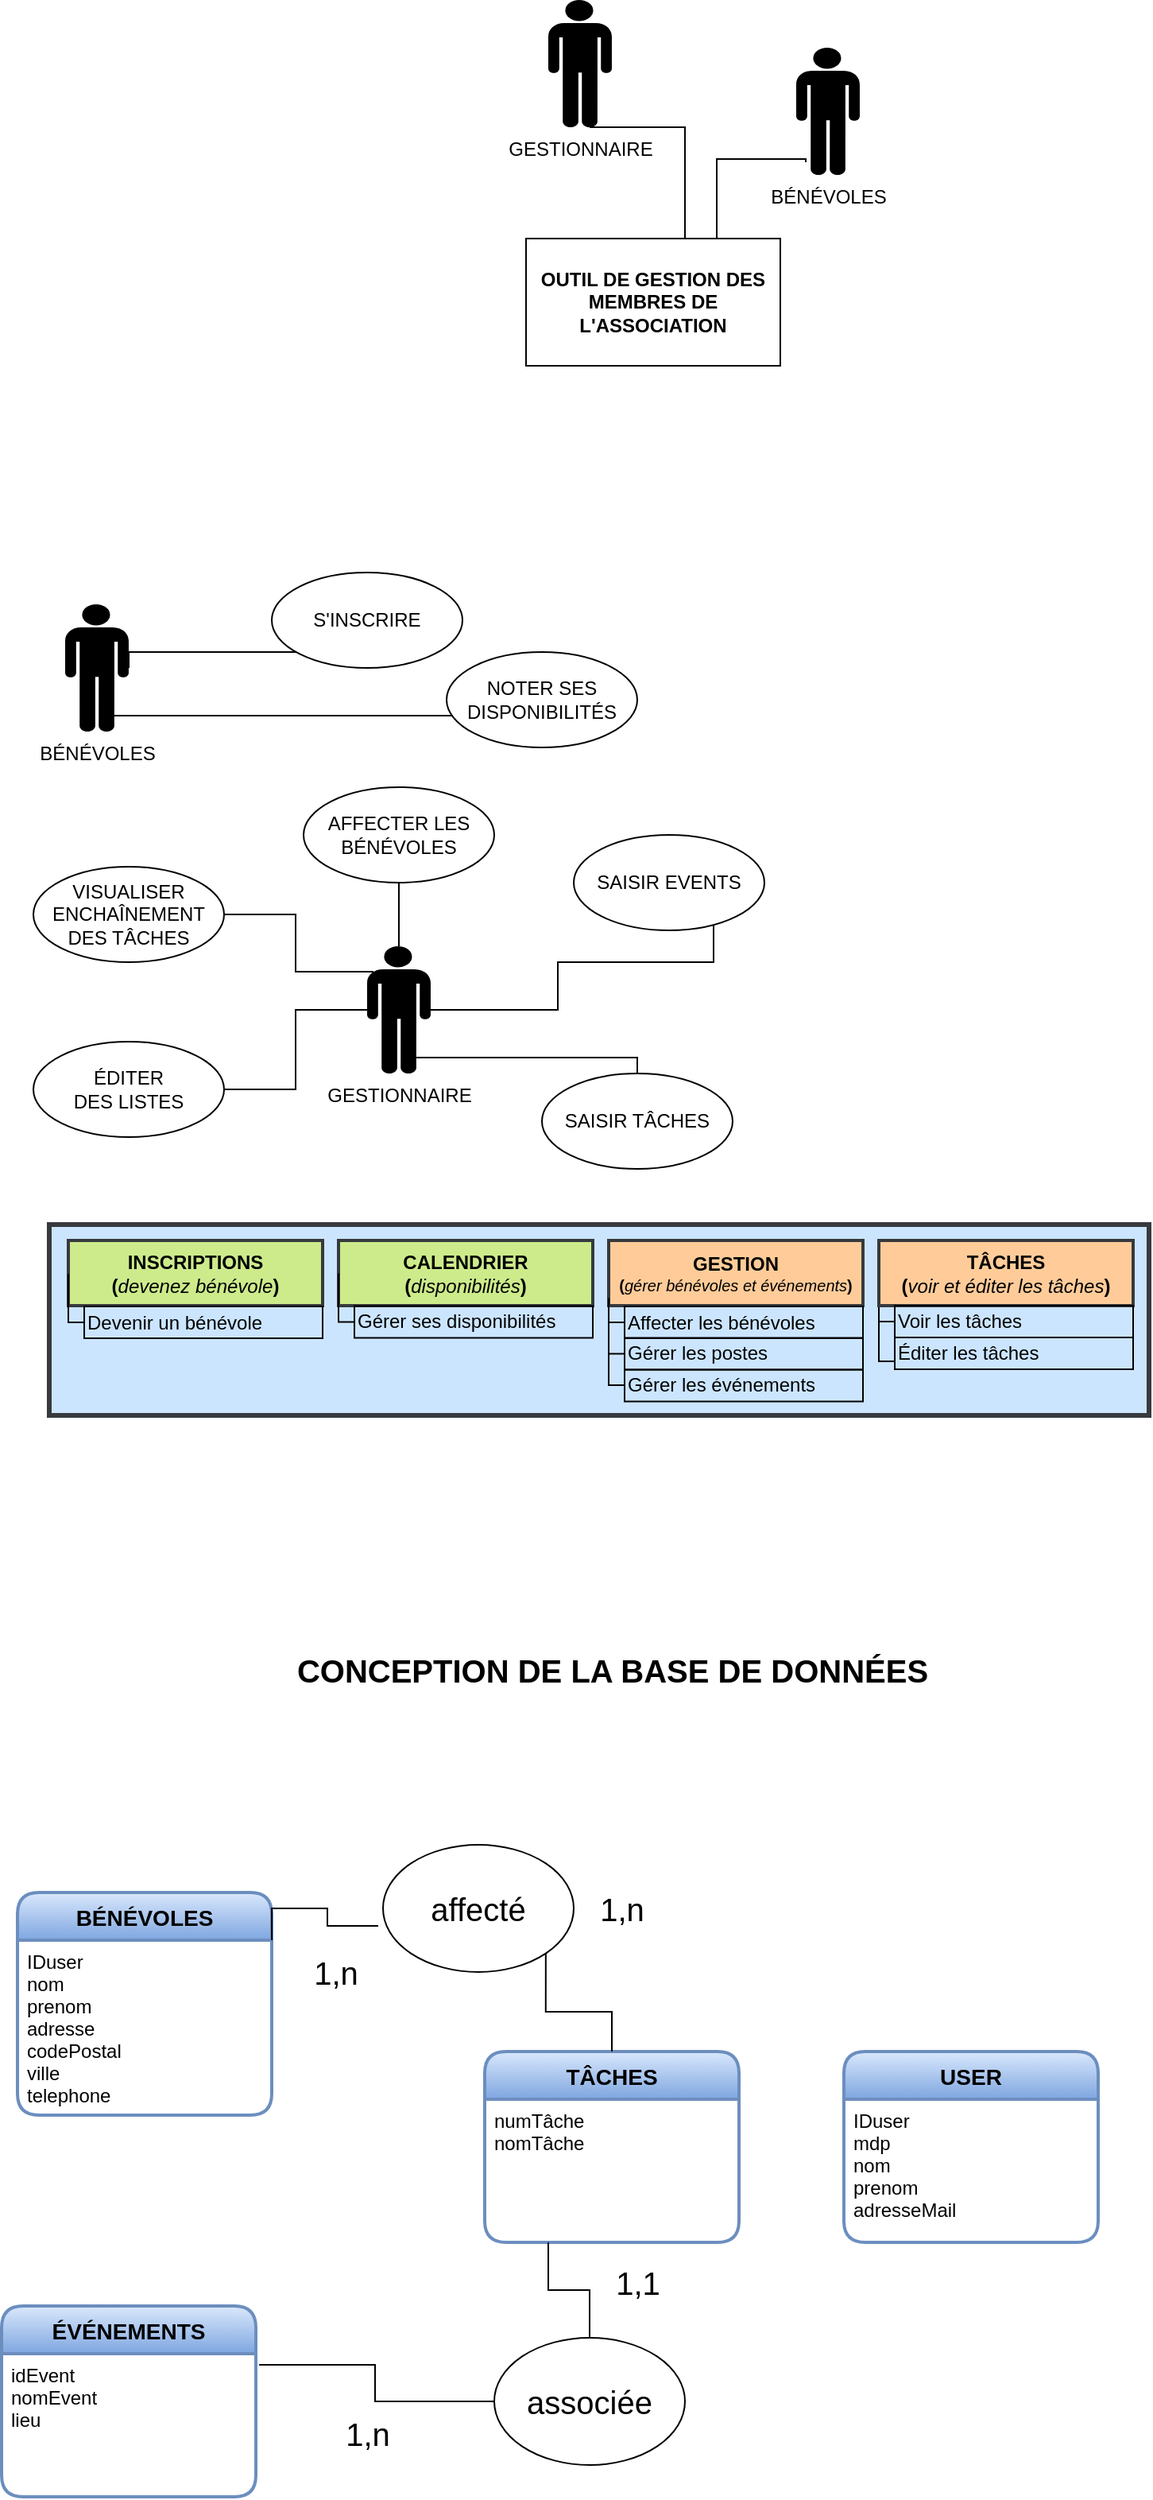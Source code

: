 <mxfile version="15.5.2" type="github">
  <diagram id="C5RBs43oDa-KdzZeNtuy" name="Page-1">
    <mxGraphModel dx="1038" dy="534" grid="1" gridSize="10" guides="1" tooltips="1" connect="1" arrows="1" fold="1" page="1" pageScale="1" pageWidth="827" pageHeight="1169" math="0" shadow="0">
      <root>
        <mxCell id="WIyWlLk6GJQsqaUBKTNV-0" />
        <mxCell id="WIyWlLk6GJQsqaUBKTNV-1" parent="WIyWlLk6GJQsqaUBKTNV-0" />
        <mxCell id="_pYosGrHa2MGI-XEjOZO-3" value="&lt;b&gt;OUTIL DE GESTION DES MEMBRES DE L&#39;ASSOCIATION&lt;/b&gt;" style="whiteSpace=wrap;html=1;" parent="WIyWlLk6GJQsqaUBKTNV-1" vertex="1">
          <mxGeometry x="360" y="240" width="160" height="80" as="geometry" />
        </mxCell>
        <mxCell id="_pYosGrHa2MGI-XEjOZO-16" style="edgeStyle=orthogonalEdgeStyle;rounded=0;orthogonalLoop=1;jettySize=auto;html=1;exitX=0.65;exitY=1;exitDx=0;exitDy=0;exitPerimeter=0;entryX=0.625;entryY=0;entryDx=0;entryDy=0;entryPerimeter=0;endArrow=none;endFill=0;" parent="WIyWlLk6GJQsqaUBKTNV-1" source="_pYosGrHa2MGI-XEjOZO-8" target="_pYosGrHa2MGI-XEjOZO-3" edge="1">
          <mxGeometry relative="1" as="geometry">
            <Array as="points">
              <mxPoint x="460" y="170" />
            </Array>
          </mxGeometry>
        </mxCell>
        <mxCell id="_pYosGrHa2MGI-XEjOZO-8" value="GESTIONNAIRE" style="shape=mxgraph.signs.people.man_1;html=1;pointerEvents=1;fillColor=#000000;strokeColor=none;verticalLabelPosition=bottom;verticalAlign=top;align=center;sketch=0;" parent="WIyWlLk6GJQsqaUBKTNV-1" vertex="1">
          <mxGeometry x="374" y="90" width="40" height="80" as="geometry" />
        </mxCell>
        <mxCell id="_pYosGrHa2MGI-XEjOZO-14" style="edgeStyle=orthogonalEdgeStyle;rounded=0;orthogonalLoop=1;jettySize=auto;html=1;exitX=0.15;exitY=0.9;exitDx=0;exitDy=0;exitPerimeter=0;entryX=0.75;entryY=0;entryDx=0;entryDy=0;endArrow=none;endFill=0;" parent="WIyWlLk6GJQsqaUBKTNV-1" target="_pYosGrHa2MGI-XEjOZO-3" edge="1" source="_pYosGrHa2MGI-XEjOZO-24">
          <mxGeometry relative="1" as="geometry">
            <mxPoint x="534" y="190" as="sourcePoint" />
            <Array as="points">
              <mxPoint x="536" y="190" />
              <mxPoint x="480" y="190" />
            </Array>
          </mxGeometry>
        </mxCell>
        <mxCell id="_pYosGrHa2MGI-XEjOZO-35" style="edgeStyle=orthogonalEdgeStyle;rounded=0;orthogonalLoop=1;jettySize=auto;html=1;exitX=0.65;exitY=1;exitDx=0;exitDy=0;exitPerimeter=0;endArrow=none;endFill=0;" parent="WIyWlLk6GJQsqaUBKTNV-1" source="_pYosGrHa2MGI-XEjOZO-23" target="_pYosGrHa2MGI-XEjOZO-33" edge="1">
          <mxGeometry relative="1" as="geometry">
            <Array as="points">
              <mxPoint x="286" y="755" />
              <mxPoint x="430" y="755" />
            </Array>
          </mxGeometry>
        </mxCell>
        <mxCell id="_pYosGrHa2MGI-XEjOZO-36" style="edgeStyle=orthogonalEdgeStyle;rounded=0;orthogonalLoop=1;jettySize=auto;html=1;exitX=1;exitY=0.5;exitDx=0;exitDy=0;exitPerimeter=0;entryX=0;entryY=0;entryDx=0;entryDy=0;endArrow=none;endFill=0;" parent="WIyWlLk6GJQsqaUBKTNV-1" source="_pYosGrHa2MGI-XEjOZO-23" target="_pYosGrHa2MGI-XEjOZO-32" edge="1">
          <mxGeometry relative="1" as="geometry">
            <Array as="points">
              <mxPoint x="380" y="725" />
              <mxPoint x="380" y="695" />
              <mxPoint x="478" y="695" />
              <mxPoint x="478" y="624" />
            </Array>
          </mxGeometry>
        </mxCell>
        <mxCell id="_pYosGrHa2MGI-XEjOZO-39" style="edgeStyle=orthogonalEdgeStyle;rounded=0;orthogonalLoop=1;jettySize=auto;html=1;exitX=0.5;exitY=0;exitDx=0;exitDy=0;exitPerimeter=0;endArrow=none;endFill=0;entryX=0.5;entryY=1;entryDx=0;entryDy=0;" parent="WIyWlLk6GJQsqaUBKTNV-1" source="_pYosGrHa2MGI-XEjOZO-23" target="_pYosGrHa2MGI-XEjOZO-38" edge="1">
          <mxGeometry relative="1" as="geometry">
            <mxPoint x="280" y="655" as="targetPoint" />
          </mxGeometry>
        </mxCell>
        <mxCell id="_pYosGrHa2MGI-XEjOZO-42" style="edgeStyle=orthogonalEdgeStyle;rounded=0;orthogonalLoop=1;jettySize=auto;html=1;exitX=0.1;exitY=0.2;exitDx=0;exitDy=0;exitPerimeter=0;entryX=1;entryY=0.5;entryDx=0;entryDy=0;endArrow=none;endFill=0;" parent="WIyWlLk6GJQsqaUBKTNV-1" source="_pYosGrHa2MGI-XEjOZO-23" target="_pYosGrHa2MGI-XEjOZO-40" edge="1">
          <mxGeometry relative="1" as="geometry" />
        </mxCell>
        <mxCell id="_pYosGrHa2MGI-XEjOZO-43" style="edgeStyle=orthogonalEdgeStyle;rounded=0;orthogonalLoop=1;jettySize=auto;html=1;exitX=0;exitY=0.5;exitDx=0;exitDy=0;exitPerimeter=0;endArrow=none;endFill=0;" parent="WIyWlLk6GJQsqaUBKTNV-1" source="_pYosGrHa2MGI-XEjOZO-23" target="_pYosGrHa2MGI-XEjOZO-41" edge="1">
          <mxGeometry relative="1" as="geometry" />
        </mxCell>
        <mxCell id="_pYosGrHa2MGI-XEjOZO-23" value="GESTIONNAIRE" style="shape=mxgraph.signs.people.man_1;html=1;pointerEvents=1;fillColor=#000000;strokeColor=none;verticalLabelPosition=bottom;verticalAlign=top;align=center;sketch=0;" parent="WIyWlLk6GJQsqaUBKTNV-1" vertex="1">
          <mxGeometry x="260" y="685" width="40" height="80" as="geometry" />
        </mxCell>
        <mxCell id="_pYosGrHa2MGI-XEjOZO-24" value="BÉNÉVOLES" style="shape=mxgraph.signs.people.man_1;html=1;pointerEvents=1;fillColor=#000000;strokeColor=none;verticalLabelPosition=bottom;verticalAlign=top;align=center;sketch=0;" parent="WIyWlLk6GJQsqaUBKTNV-1" vertex="1">
          <mxGeometry x="530" y="120" width="40" height="80" as="geometry" />
        </mxCell>
        <mxCell id="_pYosGrHa2MGI-XEjOZO-28" style="edgeStyle=orthogonalEdgeStyle;rounded=0;orthogonalLoop=1;jettySize=auto;html=1;exitX=1;exitY=0.5;exitDx=0;exitDy=0;exitPerimeter=0;entryX=0;entryY=1;entryDx=0;entryDy=0;endArrow=none;endFill=0;" parent="WIyWlLk6GJQsqaUBKTNV-1" source="_pYosGrHa2MGI-XEjOZO-25" target="_pYosGrHa2MGI-XEjOZO-26" edge="1">
          <mxGeometry relative="1" as="geometry">
            <Array as="points">
              <mxPoint x="110" y="500" />
              <mxPoint x="223" y="500" />
              <mxPoint x="223" y="501" />
            </Array>
          </mxGeometry>
        </mxCell>
        <mxCell id="_pYosGrHa2MGI-XEjOZO-29" style="edgeStyle=orthogonalEdgeStyle;rounded=0;orthogonalLoop=1;jettySize=auto;html=1;exitX=0.65;exitY=1;exitDx=0;exitDy=0;exitPerimeter=0;endArrow=none;endFill=0;" parent="WIyWlLk6GJQsqaUBKTNV-1" source="_pYosGrHa2MGI-XEjOZO-25" edge="1">
          <mxGeometry relative="1" as="geometry">
            <mxPoint x="360" y="500" as="targetPoint" />
            <Array as="points">
              <mxPoint x="96" y="540" />
              <mxPoint x="360" y="540" />
            </Array>
          </mxGeometry>
        </mxCell>
        <mxCell id="_pYosGrHa2MGI-XEjOZO-25" value="BÉNÉVOLES" style="shape=mxgraph.signs.people.man_1;html=1;pointerEvents=1;fillColor=#000000;strokeColor=none;verticalLabelPosition=bottom;verticalAlign=top;align=center;sketch=0;" parent="WIyWlLk6GJQsqaUBKTNV-1" vertex="1">
          <mxGeometry x="70" y="470" width="40" height="80" as="geometry" />
        </mxCell>
        <mxCell id="_pYosGrHa2MGI-XEjOZO-26" value="S&#39;INSCRIRE" style="ellipse;whiteSpace=wrap;html=1;" parent="WIyWlLk6GJQsqaUBKTNV-1" vertex="1">
          <mxGeometry x="200" y="450" width="120" height="60" as="geometry" />
        </mxCell>
        <mxCell id="_pYosGrHa2MGI-XEjOZO-27" value="&lt;div&gt;NOTER SES&lt;/div&gt;&lt;div&gt;DISPONIBILITÉS&lt;br&gt;&lt;/div&gt;" style="ellipse;whiteSpace=wrap;html=1;" parent="WIyWlLk6GJQsqaUBKTNV-1" vertex="1">
          <mxGeometry x="310" y="500" width="120" height="60" as="geometry" />
        </mxCell>
        <mxCell id="_pYosGrHa2MGI-XEjOZO-32" value="SAISIR EVENTS" style="ellipse;whiteSpace=wrap;html=1;" parent="WIyWlLk6GJQsqaUBKTNV-1" vertex="1">
          <mxGeometry x="390" y="615" width="120" height="60" as="geometry" />
        </mxCell>
        <mxCell id="_pYosGrHa2MGI-XEjOZO-33" value="&lt;div&gt;SAISIR TÂCHES&lt;/div&gt;" style="ellipse;whiteSpace=wrap;html=1;" parent="WIyWlLk6GJQsqaUBKTNV-1" vertex="1">
          <mxGeometry x="370" y="765" width="120" height="60" as="geometry" />
        </mxCell>
        <mxCell id="_pYosGrHa2MGI-XEjOZO-38" value="&lt;div&gt;AFFECTER LES&lt;/div&gt;&lt;div&gt;BÉNÉVOLES&lt;br&gt;&lt;/div&gt;" style="ellipse;whiteSpace=wrap;html=1;" parent="WIyWlLk6GJQsqaUBKTNV-1" vertex="1">
          <mxGeometry x="220" y="585" width="120" height="60" as="geometry" />
        </mxCell>
        <mxCell id="_pYosGrHa2MGI-XEjOZO-40" value="&lt;div&gt;VISUALISER&lt;/div&gt;&lt;div&gt;ENCHAÎNEMENT&lt;/div&gt;&lt;div&gt;DES TÂCHES&lt;/div&gt;" style="ellipse;whiteSpace=wrap;html=1;" parent="WIyWlLk6GJQsqaUBKTNV-1" vertex="1">
          <mxGeometry x="50" y="635" width="120" height="60" as="geometry" />
        </mxCell>
        <mxCell id="_pYosGrHa2MGI-XEjOZO-41" value="&lt;div&gt;ÉDITER&lt;/div&gt;&lt;div&gt;DES LISTES&lt;br&gt;&lt;/div&gt;" style="ellipse;whiteSpace=wrap;html=1;" parent="WIyWlLk6GJQsqaUBKTNV-1" vertex="1">
          <mxGeometry x="50" y="745" width="120" height="60" as="geometry" />
        </mxCell>
        <mxCell id="_pYosGrHa2MGI-XEjOZO-44" value="" style="whiteSpace=wrap;html=1;fillColor=#cce5ff;strokeColor=#36393d;strokeWidth=3;" parent="WIyWlLk6GJQsqaUBKTNV-1" vertex="1">
          <mxGeometry x="60" y="860" width="692" height="120" as="geometry" />
        </mxCell>
        <mxCell id="_pYosGrHa2MGI-XEjOZO-80" style="edgeStyle=orthogonalEdgeStyle;rounded=0;orthogonalLoop=1;jettySize=auto;html=1;exitX=0;exitY=0.75;exitDx=0;exitDy=0;entryX=0;entryY=0.5;entryDx=0;entryDy=0;endArrow=none;endFill=0;" parent="WIyWlLk6GJQsqaUBKTNV-1" source="_pYosGrHa2MGI-XEjOZO-55" target="_pYosGrHa2MGI-XEjOZO-74" edge="1">
          <mxGeometry relative="1" as="geometry">
            <Array as="points">
              <mxPoint x="412" y="922" />
            </Array>
          </mxGeometry>
        </mxCell>
        <mxCell id="_pYosGrHa2MGI-XEjOZO-55" value="&lt;div&gt;&lt;b&gt;GESTION&lt;/b&gt;&lt;/div&gt;&lt;div style=&quot;font-size: 10px&quot;&gt;&lt;b&gt;(&lt;/b&gt;&lt;i&gt;gérer bénévoles et événements&lt;/i&gt;&lt;b&gt;)&lt;/b&gt;&lt;br&gt;&lt;/div&gt;" style="whiteSpace=wrap;html=1;fillColor=#ffcc99;strokeColor=#36393d;strokeWidth=2;" parent="WIyWlLk6GJQsqaUBKTNV-1" vertex="1">
          <mxGeometry x="412" y="870" width="160" height="41" as="geometry" />
        </mxCell>
        <mxCell id="_pYosGrHa2MGI-XEjOZO-65" style="edgeStyle=orthogonalEdgeStyle;rounded=0;orthogonalLoop=1;jettySize=auto;html=1;entryX=0;entryY=0.75;entryDx=0;entryDy=0;endArrow=none;endFill=0;exitX=0;exitY=1;exitDx=0;exitDy=0;" parent="WIyWlLk6GJQsqaUBKTNV-1" source="_pYosGrHa2MGI-XEjOZO-57" target="_pYosGrHa2MGI-XEjOZO-62" edge="1">
          <mxGeometry relative="1" as="geometry">
            <Array as="points">
              <mxPoint x="582" y="946" />
            </Array>
          </mxGeometry>
        </mxCell>
        <mxCell id="_pYosGrHa2MGI-XEjOZO-67" style="edgeStyle=orthogonalEdgeStyle;rounded=0;orthogonalLoop=1;jettySize=auto;html=1;exitX=0;exitY=1;exitDx=0;exitDy=0;entryX=0;entryY=0.5;entryDx=0;entryDy=0;endArrow=none;endFill=0;" parent="WIyWlLk6GJQsqaUBKTNV-1" source="_pYosGrHa2MGI-XEjOZO-57" target="_pYosGrHa2MGI-XEjOZO-61" edge="1">
          <mxGeometry relative="1" as="geometry" />
        </mxCell>
        <mxCell id="_pYosGrHa2MGI-XEjOZO-68" style="edgeStyle=orthogonalEdgeStyle;rounded=0;orthogonalLoop=1;jettySize=auto;html=1;exitX=0;exitY=0.5;exitDx=0;exitDy=0;entryX=0;entryY=0.5;entryDx=0;entryDy=0;endArrow=none;endFill=0;" parent="WIyWlLk6GJQsqaUBKTNV-1" source="_pYosGrHa2MGI-XEjOZO-57" target="_pYosGrHa2MGI-XEjOZO-61" edge="1">
          <mxGeometry relative="1" as="geometry">
            <Array as="points">
              <mxPoint x="582" y="921" />
            </Array>
          </mxGeometry>
        </mxCell>
        <mxCell id="_pYosGrHa2MGI-XEjOZO-57" value="&lt;div&gt;&lt;b&gt;TÂCHES&lt;/b&gt;&lt;/div&gt;&lt;div&gt;&lt;b&gt;(&lt;/b&gt;&lt;i&gt;voir et éditer les tâches&lt;/i&gt;&lt;b&gt;)&lt;/b&gt;&lt;br&gt;&lt;/div&gt;" style="whiteSpace=wrap;html=1;fillColor=#ffcc99;strokeColor=#36393d;strokeWidth=2;" parent="WIyWlLk6GJQsqaUBKTNV-1" vertex="1">
          <mxGeometry x="582" y="870" width="160" height="41" as="geometry" />
        </mxCell>
        <mxCell id="_pYosGrHa2MGI-XEjOZO-58" value="&lt;div&gt;&lt;b&gt;INSCRIPTIONS&lt;/b&gt;&lt;/div&gt;&lt;div&gt;&lt;b&gt;(&lt;/b&gt;&lt;i&gt;devenez bénévole&lt;/i&gt;&lt;b&gt;)&lt;/b&gt;&lt;br&gt;&lt;b&gt;&lt;/b&gt;&lt;/div&gt;" style="whiteSpace=wrap;html=1;fillColor=#cdeb8b;strokeColor=#36393d;strokeWidth=2;" parent="WIyWlLk6GJQsqaUBKTNV-1" vertex="1">
          <mxGeometry x="72" y="870" width="160" height="41" as="geometry" />
        </mxCell>
        <mxCell id="_pYosGrHa2MGI-XEjOZO-59" value="&lt;div&gt;&lt;b&gt;CALENDRIER&lt;/b&gt;&lt;/div&gt;&lt;div&gt;&lt;b&gt;(&lt;/b&gt;&lt;i&gt;disponibilités&lt;/i&gt;&lt;b&gt;)&lt;/b&gt;&lt;br&gt;&lt;b&gt;&lt;/b&gt;&lt;/div&gt;" style="whiteSpace=wrap;html=1;fillColor=#cdeb8b;strokeColor=#36393d;strokeWidth=2;" parent="WIyWlLk6GJQsqaUBKTNV-1" vertex="1">
          <mxGeometry x="242" y="870" width="160" height="41" as="geometry" />
        </mxCell>
        <mxCell id="_pYosGrHa2MGI-XEjOZO-61" value="Voir les tâches" style="whiteSpace=wrap;html=1;fillColor=none;strokeWidth=1;align=left;" parent="WIyWlLk6GJQsqaUBKTNV-1" vertex="1">
          <mxGeometry x="592" y="911" width="150" height="20" as="geometry" />
        </mxCell>
        <mxCell id="_pYosGrHa2MGI-XEjOZO-62" value="&lt;div&gt;Éditer les tâches&lt;br&gt;&lt;/div&gt;" style="whiteSpace=wrap;html=1;fillColor=none;strokeWidth=1;align=left;" parent="WIyWlLk6GJQsqaUBKTNV-1" vertex="1">
          <mxGeometry x="592" y="931" width="150" height="20" as="geometry" />
        </mxCell>
        <mxCell id="_pYosGrHa2MGI-XEjOZO-72" style="edgeStyle=orthogonalEdgeStyle;rounded=0;orthogonalLoop=1;jettySize=auto;html=1;exitX=0;exitY=0.5;exitDx=0;exitDy=0;entryX=0;entryY=0.5;entryDx=0;entryDy=0;endArrow=none;endFill=0;" parent="WIyWlLk6GJQsqaUBKTNV-1" target="_pYosGrHa2MGI-XEjOZO-73" edge="1">
          <mxGeometry relative="1" as="geometry">
            <mxPoint x="242" y="890.75" as="sourcePoint" />
            <Array as="points">
              <mxPoint x="242" y="921.25" />
            </Array>
          </mxGeometry>
        </mxCell>
        <mxCell id="_pYosGrHa2MGI-XEjOZO-73" value="Gérer ses disponibilités" style="whiteSpace=wrap;html=1;fillColor=none;strokeWidth=1;align=left;" parent="WIyWlLk6GJQsqaUBKTNV-1" vertex="1">
          <mxGeometry x="252" y="911.25" width="150" height="20" as="geometry" />
        </mxCell>
        <mxCell id="_pYosGrHa2MGI-XEjOZO-74" value="Affecter les bénévoles" style="whiteSpace=wrap;html=1;fillColor=none;strokeWidth=1;align=left;" parent="WIyWlLk6GJQsqaUBKTNV-1" vertex="1">
          <mxGeometry x="422" y="911.5" width="150" height="20" as="geometry" />
        </mxCell>
        <mxCell id="_pYosGrHa2MGI-XEjOZO-77" style="edgeStyle=orthogonalEdgeStyle;rounded=0;orthogonalLoop=1;jettySize=auto;html=1;entryX=0;entryY=0.75;entryDx=0;entryDy=0;endArrow=none;endFill=0;exitX=0;exitY=1;exitDx=0;exitDy=0;" parent="WIyWlLk6GJQsqaUBKTNV-1" edge="1">
          <mxGeometry relative="1" as="geometry">
            <mxPoint x="412" y="906.25" as="sourcePoint" />
            <Array as="points">
              <mxPoint x="412" y="941.25" />
            </Array>
            <mxPoint x="422" y="941.25" as="targetPoint" />
          </mxGeometry>
        </mxCell>
        <mxCell id="_pYosGrHa2MGI-XEjOZO-78" value="Gérer les postes" style="whiteSpace=wrap;html=1;fillColor=none;strokeWidth=1;align=left;" parent="WIyWlLk6GJQsqaUBKTNV-1" vertex="1">
          <mxGeometry x="422" y="931.25" width="150" height="20" as="geometry" />
        </mxCell>
        <mxCell id="_pYosGrHa2MGI-XEjOZO-81" style="edgeStyle=orthogonalEdgeStyle;rounded=0;orthogonalLoop=1;jettySize=auto;html=1;exitX=0;exitY=0.5;exitDx=0;exitDy=0;entryX=0;entryY=0.5;entryDx=0;entryDy=0;endArrow=none;endFill=0;" parent="WIyWlLk6GJQsqaUBKTNV-1" target="_pYosGrHa2MGI-XEjOZO-82" edge="1">
          <mxGeometry relative="1" as="geometry">
            <mxPoint x="72" y="891" as="sourcePoint" />
            <Array as="points">
              <mxPoint x="72" y="921.5" />
            </Array>
          </mxGeometry>
        </mxCell>
        <mxCell id="_pYosGrHa2MGI-XEjOZO-82" value="Devenir un bénévole" style="whiteSpace=wrap;html=1;fillColor=none;strokeWidth=1;align=left;" parent="WIyWlLk6GJQsqaUBKTNV-1" vertex="1">
          <mxGeometry x="82" y="911.5" width="150" height="20" as="geometry" />
        </mxCell>
        <mxCell id="_pYosGrHa2MGI-XEjOZO-83" style="edgeStyle=orthogonalEdgeStyle;rounded=0;orthogonalLoop=1;jettySize=auto;html=1;entryX=0;entryY=0.75;entryDx=0;entryDy=0;endArrow=none;endFill=0;exitX=0;exitY=1;exitDx=0;exitDy=0;" parent="WIyWlLk6GJQsqaUBKTNV-1" target="_pYosGrHa2MGI-XEjOZO-84" edge="1">
          <mxGeometry relative="1" as="geometry">
            <mxPoint x="412" y="931" as="sourcePoint" />
            <Array as="points">
              <mxPoint x="412" y="961" />
              <mxPoint x="422" y="961" />
            </Array>
          </mxGeometry>
        </mxCell>
        <mxCell id="_pYosGrHa2MGI-XEjOZO-84" value="Gérer les événements" style="whiteSpace=wrap;html=1;fillColor=none;strokeWidth=1;align=left;" parent="WIyWlLk6GJQsqaUBKTNV-1" vertex="1">
          <mxGeometry x="422" y="951.25" width="150" height="20" as="geometry" />
        </mxCell>
        <mxCell id="ANoVoo3EdIFNYSjs5ymE-72" value="&lt;b style=&quot;font-size: 20px&quot;&gt;&lt;font style=&quot;font-size: 20px&quot;&gt;CONCEPTION DE LA BASE DE DONNÉES&lt;/font&gt;&lt;br&gt;&lt;/b&gt;" style="text;html=1;align=center;verticalAlign=middle;resizable=0;points=[];autosize=1;strokeColor=none;fillColor=none;" vertex="1" parent="WIyWlLk6GJQsqaUBKTNV-1">
          <mxGeometry x="209" y="1130" width="410" height="20" as="geometry" />
        </mxCell>
        <mxCell id="ANoVoo3EdIFNYSjs5ymE-74" value="BÉNÉVOLES" style="swimlane;childLayout=stackLayout;horizontal=1;startSize=30;horizontalStack=0;rounded=1;fontSize=14;fontStyle=1;strokeWidth=2;resizeParent=0;resizeLast=1;shadow=0;dashed=0;align=center;fillColor=#dae8fc;gradientColor=#7ea6e0;strokeColor=#6c8ebf;" vertex="1" parent="WIyWlLk6GJQsqaUBKTNV-1">
          <mxGeometry x="40" y="1280" width="160" height="140" as="geometry" />
        </mxCell>
        <mxCell id="ANoVoo3EdIFNYSjs5ymE-75" value="IDuser&#xa;nom&#xa;prenom&#xa;adresse&#xa;codePostal&#xa;ville&#xa;telephone" style="align=left;strokeColor=none;fillColor=none;spacingLeft=4;fontSize=12;verticalAlign=top;resizable=0;rotatable=0;part=1;" vertex="1" parent="ANoVoo3EdIFNYSjs5ymE-74">
          <mxGeometry y="30" width="160" height="110" as="geometry" />
        </mxCell>
        <mxCell id="ANoVoo3EdIFNYSjs5ymE-76" value="USER" style="swimlane;childLayout=stackLayout;horizontal=1;startSize=30;horizontalStack=0;rounded=1;fontSize=14;fontStyle=1;strokeWidth=2;resizeParent=0;resizeLast=1;shadow=0;dashed=0;align=center;fillColor=#dae8fc;strokeColor=#6c8ebf;gradientColor=#7ea6e0;" vertex="1" parent="WIyWlLk6GJQsqaUBKTNV-1">
          <mxGeometry x="560" y="1380" width="160" height="120" as="geometry">
            <mxRectangle x="580" y="1270" width="70" height="30" as="alternateBounds" />
          </mxGeometry>
        </mxCell>
        <mxCell id="ANoVoo3EdIFNYSjs5ymE-77" value="IDuser&#xa;mdp&#xa;nom&#xa;prenom&#xa;adresseMail" style="align=left;strokeColor=none;fillColor=none;spacingLeft=4;fontSize=12;verticalAlign=top;resizable=0;rotatable=0;part=1;" vertex="1" parent="ANoVoo3EdIFNYSjs5ymE-76">
          <mxGeometry y="30" width="160" height="90" as="geometry" />
        </mxCell>
        <mxCell id="ANoVoo3EdIFNYSjs5ymE-78" value="ÉVÉNEMENTS" style="swimlane;childLayout=stackLayout;horizontal=1;startSize=30;horizontalStack=0;rounded=1;fontSize=14;fontStyle=1;strokeWidth=2;resizeParent=0;resizeLast=1;shadow=0;dashed=0;align=center;fillColor=#dae8fc;strokeColor=#6c8ebf;gradientColor=#7ea6e0;" vertex="1" parent="WIyWlLk6GJQsqaUBKTNV-1">
          <mxGeometry x="30" y="1540" width="160" height="120" as="geometry" />
        </mxCell>
        <mxCell id="ANoVoo3EdIFNYSjs5ymE-79" value="idEvent&#xa;nomEvent&#xa;lieu&#xa;" style="align=left;strokeColor=none;fillColor=none;spacingLeft=4;fontSize=12;verticalAlign=top;resizable=0;rotatable=0;part=1;" vertex="1" parent="ANoVoo3EdIFNYSjs5ymE-78">
          <mxGeometry y="30" width="160" height="90" as="geometry" />
        </mxCell>
        <mxCell id="ANoVoo3EdIFNYSjs5ymE-187" value="TÂCHES" style="swimlane;childLayout=stackLayout;horizontal=1;startSize=30;horizontalStack=0;rounded=1;fontSize=14;fontStyle=1;strokeWidth=2;resizeParent=0;resizeLast=1;shadow=0;dashed=0;align=center;fillColor=#dae8fc;strokeColor=#6c8ebf;gradientColor=#7ea6e0;glass=0;sketch=0;" vertex="1" parent="WIyWlLk6GJQsqaUBKTNV-1">
          <mxGeometry x="334" y="1380" width="160" height="120" as="geometry" />
        </mxCell>
        <mxCell id="ANoVoo3EdIFNYSjs5ymE-188" value="numTâche&#xa;nomTâche" style="align=left;strokeColor=none;fillColor=none;spacingLeft=4;fontSize=12;verticalAlign=top;resizable=0;rotatable=0;part=1;" vertex="1" parent="ANoVoo3EdIFNYSjs5ymE-187">
          <mxGeometry y="30" width="160" height="90" as="geometry" />
        </mxCell>
        <mxCell id="ANoVoo3EdIFNYSjs5ymE-247" style="edgeStyle=orthogonalEdgeStyle;rounded=0;orthogonalLoop=1;jettySize=auto;html=1;exitX=0;exitY=0.5;exitDx=0;exitDy=0;entryX=1.013;entryY=0.078;entryDx=0;entryDy=0;entryPerimeter=0;fontSize=20;endArrow=none;endFill=0;" edge="1" parent="WIyWlLk6GJQsqaUBKTNV-1" source="ANoVoo3EdIFNYSjs5ymE-242" target="ANoVoo3EdIFNYSjs5ymE-79">
          <mxGeometry relative="1" as="geometry" />
        </mxCell>
        <mxCell id="ANoVoo3EdIFNYSjs5ymE-242" value="associée" style="ellipse;whiteSpace=wrap;html=1;shadow=0;glass=0;sketch=0;fontSize=20;strokeColor=#000000;align=center;" vertex="1" parent="WIyWlLk6GJQsqaUBKTNV-1">
          <mxGeometry x="340" y="1560" width="120" height="80" as="geometry" />
        </mxCell>
        <mxCell id="ANoVoo3EdIFNYSjs5ymE-246" style="edgeStyle=orthogonalEdgeStyle;rounded=0;orthogonalLoop=1;jettySize=auto;html=1;exitX=0.25;exitY=1;exitDx=0;exitDy=0;fontSize=20;endArrow=none;endFill=0;" edge="1" parent="WIyWlLk6GJQsqaUBKTNV-1" source="ANoVoo3EdIFNYSjs5ymE-188" target="ANoVoo3EdIFNYSjs5ymE-242">
          <mxGeometry relative="1" as="geometry" />
        </mxCell>
        <mxCell id="ANoVoo3EdIFNYSjs5ymE-248" value="1,n" style="text;html=1;align=center;verticalAlign=middle;resizable=0;points=[];autosize=1;strokeColor=none;fillColor=none;fontSize=20;" vertex="1" parent="WIyWlLk6GJQsqaUBKTNV-1">
          <mxGeometry x="240" y="1605" width="40" height="30" as="geometry" />
        </mxCell>
        <mxCell id="ANoVoo3EdIFNYSjs5ymE-249" value="1,1" style="text;html=1;align=center;verticalAlign=middle;resizable=0;points=[];autosize=1;strokeColor=none;fillColor=none;fontSize=20;" vertex="1" parent="WIyWlLk6GJQsqaUBKTNV-1">
          <mxGeometry x="410" y="1510" width="40" height="30" as="geometry" />
        </mxCell>
        <mxCell id="ANoVoo3EdIFNYSjs5ymE-252" style="edgeStyle=orthogonalEdgeStyle;rounded=0;orthogonalLoop=1;jettySize=auto;html=1;exitX=1;exitY=1;exitDx=0;exitDy=0;entryX=0.5;entryY=0;entryDx=0;entryDy=0;fontSize=20;endArrow=none;endFill=0;" edge="1" parent="WIyWlLk6GJQsqaUBKTNV-1" source="ANoVoo3EdIFNYSjs5ymE-250" target="ANoVoo3EdIFNYSjs5ymE-187">
          <mxGeometry relative="1" as="geometry" />
        </mxCell>
        <mxCell id="ANoVoo3EdIFNYSjs5ymE-250" value="affecté" style="ellipse;whiteSpace=wrap;html=1;shadow=0;glass=0;sketch=0;fontSize=20;strokeColor=#000000;align=center;" vertex="1" parent="WIyWlLk6GJQsqaUBKTNV-1">
          <mxGeometry x="270" y="1250" width="120" height="80" as="geometry" />
        </mxCell>
        <mxCell id="ANoVoo3EdIFNYSjs5ymE-251" style="edgeStyle=orthogonalEdgeStyle;rounded=0;orthogonalLoop=1;jettySize=auto;html=1;exitX=1;exitY=0;exitDx=0;exitDy=0;entryX=-0.025;entryY=0.638;entryDx=0;entryDy=0;entryPerimeter=0;fontSize=20;endArrow=none;endFill=0;" edge="1" parent="WIyWlLk6GJQsqaUBKTNV-1" source="ANoVoo3EdIFNYSjs5ymE-75" target="ANoVoo3EdIFNYSjs5ymE-250">
          <mxGeometry relative="1" as="geometry" />
        </mxCell>
        <mxCell id="ANoVoo3EdIFNYSjs5ymE-253" value="1,n" style="text;html=1;align=center;verticalAlign=middle;resizable=0;points=[];autosize=1;strokeColor=none;fillColor=none;fontSize=20;" vertex="1" parent="WIyWlLk6GJQsqaUBKTNV-1">
          <mxGeometry x="220" y="1315" width="40" height="30" as="geometry" />
        </mxCell>
        <mxCell id="ANoVoo3EdIFNYSjs5ymE-254" value="1,n" style="text;html=1;align=center;verticalAlign=middle;resizable=0;points=[];autosize=1;strokeColor=none;fillColor=none;fontSize=20;" vertex="1" parent="WIyWlLk6GJQsqaUBKTNV-1">
          <mxGeometry x="400" y="1275" width="40" height="30" as="geometry" />
        </mxCell>
      </root>
    </mxGraphModel>
  </diagram>
</mxfile>
